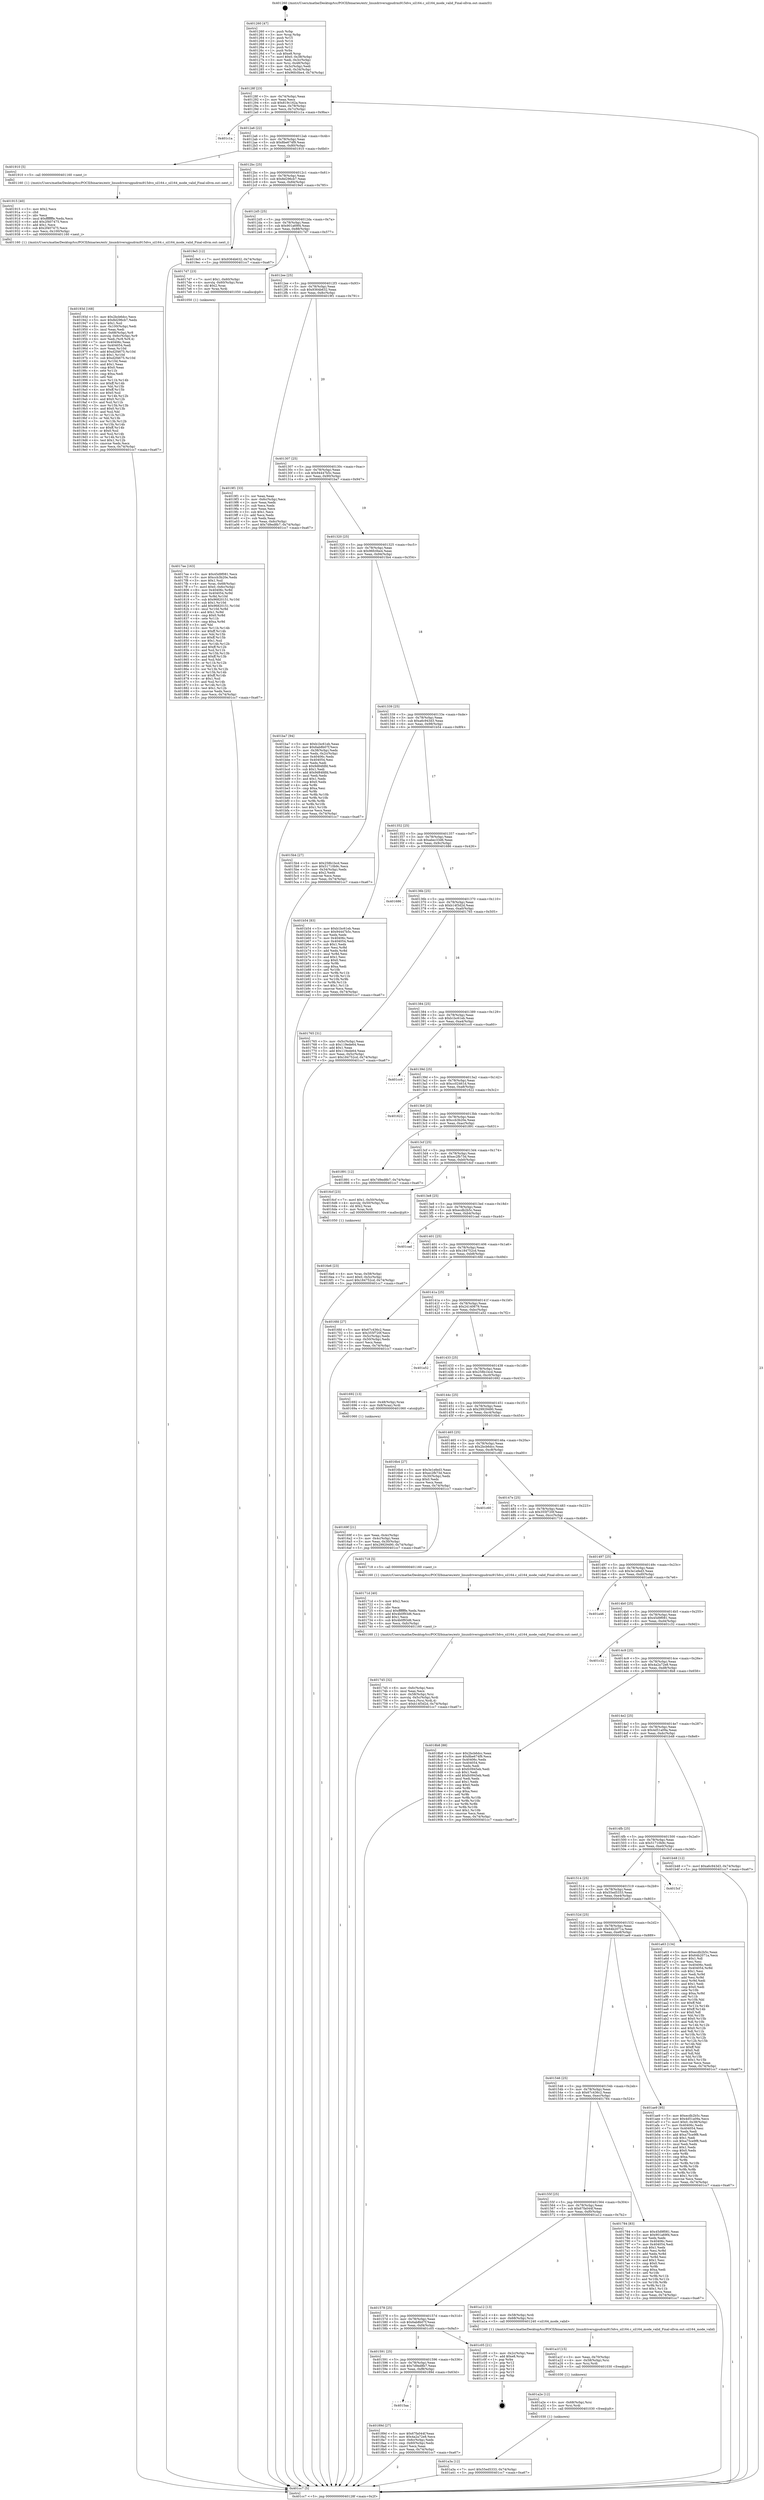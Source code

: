 digraph "0x401260" {
  label = "0x401260 (/mnt/c/Users/mathe/Desktop/tcc/POCII/binaries/extr_linuxdriversgpudrmi915dvo_sil164.c_sil164_mode_valid_Final-ollvm.out::main(0))"
  labelloc = "t"
  node[shape=record]

  Entry [label="",width=0.3,height=0.3,shape=circle,fillcolor=black,style=filled]
  "0x40128f" [label="{
     0x40128f [23]\l
     | [instrs]\l
     &nbsp;&nbsp;0x40128f \<+3\>: mov -0x74(%rbp),%eax\l
     &nbsp;&nbsp;0x401292 \<+2\>: mov %eax,%ecx\l
     &nbsp;&nbsp;0x401294 \<+6\>: sub $0x819c162a,%ecx\l
     &nbsp;&nbsp;0x40129a \<+3\>: mov %eax,-0x78(%rbp)\l
     &nbsp;&nbsp;0x40129d \<+3\>: mov %ecx,-0x7c(%rbp)\l
     &nbsp;&nbsp;0x4012a0 \<+6\>: je 0000000000401c1a \<main+0x9ba\>\l
  }"]
  "0x401c1a" [label="{
     0x401c1a\l
  }", style=dashed]
  "0x4012a6" [label="{
     0x4012a6 [22]\l
     | [instrs]\l
     &nbsp;&nbsp;0x4012a6 \<+5\>: jmp 00000000004012ab \<main+0x4b\>\l
     &nbsp;&nbsp;0x4012ab \<+3\>: mov -0x78(%rbp),%eax\l
     &nbsp;&nbsp;0x4012ae \<+5\>: sub $0x8be674f9,%eax\l
     &nbsp;&nbsp;0x4012b3 \<+3\>: mov %eax,-0x80(%rbp)\l
     &nbsp;&nbsp;0x4012b6 \<+6\>: je 0000000000401910 \<main+0x6b0\>\l
  }"]
  Exit [label="",width=0.3,height=0.3,shape=circle,fillcolor=black,style=filled,peripheries=2]
  "0x401910" [label="{
     0x401910 [5]\l
     | [instrs]\l
     &nbsp;&nbsp;0x401910 \<+5\>: call 0000000000401160 \<next_i\>\l
     | [calls]\l
     &nbsp;&nbsp;0x401160 \{1\} (/mnt/c/Users/mathe/Desktop/tcc/POCII/binaries/extr_linuxdriversgpudrmi915dvo_sil164.c_sil164_mode_valid_Final-ollvm.out::next_i)\l
  }"]
  "0x4012bc" [label="{
     0x4012bc [25]\l
     | [instrs]\l
     &nbsp;&nbsp;0x4012bc \<+5\>: jmp 00000000004012c1 \<main+0x61\>\l
     &nbsp;&nbsp;0x4012c1 \<+3\>: mov -0x78(%rbp),%eax\l
     &nbsp;&nbsp;0x4012c4 \<+5\>: sub $0x8d296cb7,%eax\l
     &nbsp;&nbsp;0x4012c9 \<+6\>: mov %eax,-0x84(%rbp)\l
     &nbsp;&nbsp;0x4012cf \<+6\>: je 00000000004019e5 \<main+0x785\>\l
  }"]
  "0x401a3a" [label="{
     0x401a3a [12]\l
     | [instrs]\l
     &nbsp;&nbsp;0x401a3a \<+7\>: movl $0x55ed5333,-0x74(%rbp)\l
     &nbsp;&nbsp;0x401a41 \<+5\>: jmp 0000000000401cc7 \<main+0xa67\>\l
  }"]
  "0x4019e5" [label="{
     0x4019e5 [12]\l
     | [instrs]\l
     &nbsp;&nbsp;0x4019e5 \<+7\>: movl $0x9364b632,-0x74(%rbp)\l
     &nbsp;&nbsp;0x4019ec \<+5\>: jmp 0000000000401cc7 \<main+0xa67\>\l
  }"]
  "0x4012d5" [label="{
     0x4012d5 [25]\l
     | [instrs]\l
     &nbsp;&nbsp;0x4012d5 \<+5\>: jmp 00000000004012da \<main+0x7a\>\l
     &nbsp;&nbsp;0x4012da \<+3\>: mov -0x78(%rbp),%eax\l
     &nbsp;&nbsp;0x4012dd \<+5\>: sub $0x901a69f4,%eax\l
     &nbsp;&nbsp;0x4012e2 \<+6\>: mov %eax,-0x88(%rbp)\l
     &nbsp;&nbsp;0x4012e8 \<+6\>: je 00000000004017d7 \<main+0x577\>\l
  }"]
  "0x401a2e" [label="{
     0x401a2e [12]\l
     | [instrs]\l
     &nbsp;&nbsp;0x401a2e \<+4\>: mov -0x68(%rbp),%rsi\l
     &nbsp;&nbsp;0x401a32 \<+3\>: mov %rsi,%rdi\l
     &nbsp;&nbsp;0x401a35 \<+5\>: call 0000000000401030 \<free@plt\>\l
     | [calls]\l
     &nbsp;&nbsp;0x401030 \{1\} (unknown)\l
  }"]
  "0x4017d7" [label="{
     0x4017d7 [23]\l
     | [instrs]\l
     &nbsp;&nbsp;0x4017d7 \<+7\>: movl $0x1,-0x60(%rbp)\l
     &nbsp;&nbsp;0x4017de \<+4\>: movslq -0x60(%rbp),%rax\l
     &nbsp;&nbsp;0x4017e2 \<+4\>: shl $0x2,%rax\l
     &nbsp;&nbsp;0x4017e6 \<+3\>: mov %rax,%rdi\l
     &nbsp;&nbsp;0x4017e9 \<+5\>: call 0000000000401050 \<malloc@plt\>\l
     | [calls]\l
     &nbsp;&nbsp;0x401050 \{1\} (unknown)\l
  }"]
  "0x4012ee" [label="{
     0x4012ee [25]\l
     | [instrs]\l
     &nbsp;&nbsp;0x4012ee \<+5\>: jmp 00000000004012f3 \<main+0x93\>\l
     &nbsp;&nbsp;0x4012f3 \<+3\>: mov -0x78(%rbp),%eax\l
     &nbsp;&nbsp;0x4012f6 \<+5\>: sub $0x9364b632,%eax\l
     &nbsp;&nbsp;0x4012fb \<+6\>: mov %eax,-0x8c(%rbp)\l
     &nbsp;&nbsp;0x401301 \<+6\>: je 00000000004019f1 \<main+0x791\>\l
  }"]
  "0x401a1f" [label="{
     0x401a1f [15]\l
     | [instrs]\l
     &nbsp;&nbsp;0x401a1f \<+3\>: mov %eax,-0x70(%rbp)\l
     &nbsp;&nbsp;0x401a22 \<+4\>: mov -0x58(%rbp),%rsi\l
     &nbsp;&nbsp;0x401a26 \<+3\>: mov %rsi,%rdi\l
     &nbsp;&nbsp;0x401a29 \<+5\>: call 0000000000401030 \<free@plt\>\l
     | [calls]\l
     &nbsp;&nbsp;0x401030 \{1\} (unknown)\l
  }"]
  "0x4019f1" [label="{
     0x4019f1 [33]\l
     | [instrs]\l
     &nbsp;&nbsp;0x4019f1 \<+2\>: xor %eax,%eax\l
     &nbsp;&nbsp;0x4019f3 \<+3\>: mov -0x6c(%rbp),%ecx\l
     &nbsp;&nbsp;0x4019f6 \<+2\>: mov %eax,%edx\l
     &nbsp;&nbsp;0x4019f8 \<+2\>: sub %ecx,%edx\l
     &nbsp;&nbsp;0x4019fa \<+2\>: mov %eax,%ecx\l
     &nbsp;&nbsp;0x4019fc \<+3\>: sub $0x1,%ecx\l
     &nbsp;&nbsp;0x4019ff \<+2\>: add %ecx,%edx\l
     &nbsp;&nbsp;0x401a01 \<+2\>: sub %edx,%eax\l
     &nbsp;&nbsp;0x401a03 \<+3\>: mov %eax,-0x6c(%rbp)\l
     &nbsp;&nbsp;0x401a06 \<+7\>: movl $0x7d9ed8b7,-0x74(%rbp)\l
     &nbsp;&nbsp;0x401a0d \<+5\>: jmp 0000000000401cc7 \<main+0xa67\>\l
  }"]
  "0x401307" [label="{
     0x401307 [25]\l
     | [instrs]\l
     &nbsp;&nbsp;0x401307 \<+5\>: jmp 000000000040130c \<main+0xac\>\l
     &nbsp;&nbsp;0x40130c \<+3\>: mov -0x78(%rbp),%eax\l
     &nbsp;&nbsp;0x40130f \<+5\>: sub $0x94447b5c,%eax\l
     &nbsp;&nbsp;0x401314 \<+6\>: mov %eax,-0x90(%rbp)\l
     &nbsp;&nbsp;0x40131a \<+6\>: je 0000000000401ba7 \<main+0x947\>\l
  }"]
  "0x40193d" [label="{
     0x40193d [168]\l
     | [instrs]\l
     &nbsp;&nbsp;0x40193d \<+5\>: mov $0x2bcb6dcc,%ecx\l
     &nbsp;&nbsp;0x401942 \<+5\>: mov $0x8d296cb7,%edx\l
     &nbsp;&nbsp;0x401947 \<+3\>: mov $0x1,%sil\l
     &nbsp;&nbsp;0x40194a \<+6\>: mov -0x100(%rbp),%edi\l
     &nbsp;&nbsp;0x401950 \<+3\>: imul %eax,%edi\l
     &nbsp;&nbsp;0x401953 \<+4\>: mov -0x68(%rbp),%r8\l
     &nbsp;&nbsp;0x401957 \<+4\>: movslq -0x6c(%rbp),%r9\l
     &nbsp;&nbsp;0x40195b \<+4\>: mov %edi,(%r8,%r9,4)\l
     &nbsp;&nbsp;0x40195f \<+7\>: mov 0x40406c,%eax\l
     &nbsp;&nbsp;0x401966 \<+7\>: mov 0x404054,%edi\l
     &nbsp;&nbsp;0x40196d \<+3\>: mov %eax,%r10d\l
     &nbsp;&nbsp;0x401970 \<+7\>: add $0xd2f4675,%r10d\l
     &nbsp;&nbsp;0x401977 \<+4\>: sub $0x1,%r10d\l
     &nbsp;&nbsp;0x40197b \<+7\>: sub $0xd2f4675,%r10d\l
     &nbsp;&nbsp;0x401982 \<+4\>: imul %r10d,%eax\l
     &nbsp;&nbsp;0x401986 \<+3\>: and $0x1,%eax\l
     &nbsp;&nbsp;0x401989 \<+3\>: cmp $0x0,%eax\l
     &nbsp;&nbsp;0x40198c \<+4\>: sete %r11b\l
     &nbsp;&nbsp;0x401990 \<+3\>: cmp $0xa,%edi\l
     &nbsp;&nbsp;0x401993 \<+3\>: setl %bl\l
     &nbsp;&nbsp;0x401996 \<+3\>: mov %r11b,%r14b\l
     &nbsp;&nbsp;0x401999 \<+4\>: xor $0xff,%r14b\l
     &nbsp;&nbsp;0x40199d \<+3\>: mov %bl,%r15b\l
     &nbsp;&nbsp;0x4019a0 \<+4\>: xor $0xff,%r15b\l
     &nbsp;&nbsp;0x4019a4 \<+4\>: xor $0x0,%sil\l
     &nbsp;&nbsp;0x4019a8 \<+3\>: mov %r14b,%r12b\l
     &nbsp;&nbsp;0x4019ab \<+4\>: and $0x0,%r12b\l
     &nbsp;&nbsp;0x4019af \<+3\>: and %sil,%r11b\l
     &nbsp;&nbsp;0x4019b2 \<+3\>: mov %r15b,%r13b\l
     &nbsp;&nbsp;0x4019b5 \<+4\>: and $0x0,%r13b\l
     &nbsp;&nbsp;0x4019b9 \<+3\>: and %sil,%bl\l
     &nbsp;&nbsp;0x4019bc \<+3\>: or %r11b,%r12b\l
     &nbsp;&nbsp;0x4019bf \<+3\>: or %bl,%r13b\l
     &nbsp;&nbsp;0x4019c2 \<+3\>: xor %r13b,%r12b\l
     &nbsp;&nbsp;0x4019c5 \<+3\>: or %r15b,%r14b\l
     &nbsp;&nbsp;0x4019c8 \<+4\>: xor $0xff,%r14b\l
     &nbsp;&nbsp;0x4019cc \<+4\>: or $0x0,%sil\l
     &nbsp;&nbsp;0x4019d0 \<+3\>: and %sil,%r14b\l
     &nbsp;&nbsp;0x4019d3 \<+3\>: or %r14b,%r12b\l
     &nbsp;&nbsp;0x4019d6 \<+4\>: test $0x1,%r12b\l
     &nbsp;&nbsp;0x4019da \<+3\>: cmovne %edx,%ecx\l
     &nbsp;&nbsp;0x4019dd \<+3\>: mov %ecx,-0x74(%rbp)\l
     &nbsp;&nbsp;0x4019e0 \<+5\>: jmp 0000000000401cc7 \<main+0xa67\>\l
  }"]
  "0x401ba7" [label="{
     0x401ba7 [94]\l
     | [instrs]\l
     &nbsp;&nbsp;0x401ba7 \<+5\>: mov $0xb1bc61eb,%eax\l
     &nbsp;&nbsp;0x401bac \<+5\>: mov $0x6ab8b07f,%ecx\l
     &nbsp;&nbsp;0x401bb1 \<+3\>: mov -0x38(%rbp),%edx\l
     &nbsp;&nbsp;0x401bb4 \<+3\>: mov %edx,-0x2c(%rbp)\l
     &nbsp;&nbsp;0x401bb7 \<+7\>: mov 0x40406c,%edx\l
     &nbsp;&nbsp;0x401bbe \<+7\>: mov 0x404054,%esi\l
     &nbsp;&nbsp;0x401bc5 \<+2\>: mov %edx,%edi\l
     &nbsp;&nbsp;0x401bc7 \<+6\>: sub $0x9d84fdfd,%edi\l
     &nbsp;&nbsp;0x401bcd \<+3\>: sub $0x1,%edi\l
     &nbsp;&nbsp;0x401bd0 \<+6\>: add $0x9d84fdfd,%edi\l
     &nbsp;&nbsp;0x401bd6 \<+3\>: imul %edi,%edx\l
     &nbsp;&nbsp;0x401bd9 \<+3\>: and $0x1,%edx\l
     &nbsp;&nbsp;0x401bdc \<+3\>: cmp $0x0,%edx\l
     &nbsp;&nbsp;0x401bdf \<+4\>: sete %r8b\l
     &nbsp;&nbsp;0x401be3 \<+3\>: cmp $0xa,%esi\l
     &nbsp;&nbsp;0x401be6 \<+4\>: setl %r9b\l
     &nbsp;&nbsp;0x401bea \<+3\>: mov %r8b,%r10b\l
     &nbsp;&nbsp;0x401bed \<+3\>: and %r9b,%r10b\l
     &nbsp;&nbsp;0x401bf0 \<+3\>: xor %r9b,%r8b\l
     &nbsp;&nbsp;0x401bf3 \<+3\>: or %r8b,%r10b\l
     &nbsp;&nbsp;0x401bf6 \<+4\>: test $0x1,%r10b\l
     &nbsp;&nbsp;0x401bfa \<+3\>: cmovne %ecx,%eax\l
     &nbsp;&nbsp;0x401bfd \<+3\>: mov %eax,-0x74(%rbp)\l
     &nbsp;&nbsp;0x401c00 \<+5\>: jmp 0000000000401cc7 \<main+0xa67\>\l
  }"]
  "0x401320" [label="{
     0x401320 [25]\l
     | [instrs]\l
     &nbsp;&nbsp;0x401320 \<+5\>: jmp 0000000000401325 \<main+0xc5\>\l
     &nbsp;&nbsp;0x401325 \<+3\>: mov -0x78(%rbp),%eax\l
     &nbsp;&nbsp;0x401328 \<+5\>: sub $0x96fc0be4,%eax\l
     &nbsp;&nbsp;0x40132d \<+6\>: mov %eax,-0x94(%rbp)\l
     &nbsp;&nbsp;0x401333 \<+6\>: je 00000000004015b4 \<main+0x354\>\l
  }"]
  "0x401915" [label="{
     0x401915 [40]\l
     | [instrs]\l
     &nbsp;&nbsp;0x401915 \<+5\>: mov $0x2,%ecx\l
     &nbsp;&nbsp;0x40191a \<+1\>: cltd\l
     &nbsp;&nbsp;0x40191b \<+2\>: idiv %ecx\l
     &nbsp;&nbsp;0x40191d \<+6\>: imul $0xfffffffe,%edx,%ecx\l
     &nbsp;&nbsp;0x401923 \<+6\>: add $0x2f407475,%ecx\l
     &nbsp;&nbsp;0x401929 \<+3\>: add $0x1,%ecx\l
     &nbsp;&nbsp;0x40192c \<+6\>: sub $0x2f407475,%ecx\l
     &nbsp;&nbsp;0x401932 \<+6\>: mov %ecx,-0x100(%rbp)\l
     &nbsp;&nbsp;0x401938 \<+5\>: call 0000000000401160 \<next_i\>\l
     | [calls]\l
     &nbsp;&nbsp;0x401160 \{1\} (/mnt/c/Users/mathe/Desktop/tcc/POCII/binaries/extr_linuxdriversgpudrmi915dvo_sil164.c_sil164_mode_valid_Final-ollvm.out::next_i)\l
  }"]
  "0x4015b4" [label="{
     0x4015b4 [27]\l
     | [instrs]\l
     &nbsp;&nbsp;0x4015b4 \<+5\>: mov $0x258b1bcd,%eax\l
     &nbsp;&nbsp;0x4015b9 \<+5\>: mov $0x51710b9c,%ecx\l
     &nbsp;&nbsp;0x4015be \<+3\>: mov -0x34(%rbp),%edx\l
     &nbsp;&nbsp;0x4015c1 \<+3\>: cmp $0x2,%edx\l
     &nbsp;&nbsp;0x4015c4 \<+3\>: cmovne %ecx,%eax\l
     &nbsp;&nbsp;0x4015c7 \<+3\>: mov %eax,-0x74(%rbp)\l
     &nbsp;&nbsp;0x4015ca \<+5\>: jmp 0000000000401cc7 \<main+0xa67\>\l
  }"]
  "0x401339" [label="{
     0x401339 [25]\l
     | [instrs]\l
     &nbsp;&nbsp;0x401339 \<+5\>: jmp 000000000040133e \<main+0xde\>\l
     &nbsp;&nbsp;0x40133e \<+3\>: mov -0x78(%rbp),%eax\l
     &nbsp;&nbsp;0x401341 \<+5\>: sub $0xa6c943d3,%eax\l
     &nbsp;&nbsp;0x401346 \<+6\>: mov %eax,-0x98(%rbp)\l
     &nbsp;&nbsp;0x40134c \<+6\>: je 0000000000401b54 \<main+0x8f4\>\l
  }"]
  "0x401cc7" [label="{
     0x401cc7 [5]\l
     | [instrs]\l
     &nbsp;&nbsp;0x401cc7 \<+5\>: jmp 000000000040128f \<main+0x2f\>\l
  }"]
  "0x401260" [label="{
     0x401260 [47]\l
     | [instrs]\l
     &nbsp;&nbsp;0x401260 \<+1\>: push %rbp\l
     &nbsp;&nbsp;0x401261 \<+3\>: mov %rsp,%rbp\l
     &nbsp;&nbsp;0x401264 \<+2\>: push %r15\l
     &nbsp;&nbsp;0x401266 \<+2\>: push %r14\l
     &nbsp;&nbsp;0x401268 \<+2\>: push %r13\l
     &nbsp;&nbsp;0x40126a \<+2\>: push %r12\l
     &nbsp;&nbsp;0x40126c \<+1\>: push %rbx\l
     &nbsp;&nbsp;0x40126d \<+7\>: sub $0xe8,%rsp\l
     &nbsp;&nbsp;0x401274 \<+7\>: movl $0x0,-0x38(%rbp)\l
     &nbsp;&nbsp;0x40127b \<+3\>: mov %edi,-0x3c(%rbp)\l
     &nbsp;&nbsp;0x40127e \<+4\>: mov %rsi,-0x48(%rbp)\l
     &nbsp;&nbsp;0x401282 \<+3\>: mov -0x3c(%rbp),%edi\l
     &nbsp;&nbsp;0x401285 \<+3\>: mov %edi,-0x34(%rbp)\l
     &nbsp;&nbsp;0x401288 \<+7\>: movl $0x96fc0be4,-0x74(%rbp)\l
  }"]
  "0x4015aa" [label="{
     0x4015aa\l
  }", style=dashed]
  "0x401b54" [label="{
     0x401b54 [83]\l
     | [instrs]\l
     &nbsp;&nbsp;0x401b54 \<+5\>: mov $0xb1bc61eb,%eax\l
     &nbsp;&nbsp;0x401b59 \<+5\>: mov $0x94447b5c,%ecx\l
     &nbsp;&nbsp;0x401b5e \<+2\>: xor %edx,%edx\l
     &nbsp;&nbsp;0x401b60 \<+7\>: mov 0x40406c,%esi\l
     &nbsp;&nbsp;0x401b67 \<+7\>: mov 0x404054,%edi\l
     &nbsp;&nbsp;0x401b6e \<+3\>: sub $0x1,%edx\l
     &nbsp;&nbsp;0x401b71 \<+3\>: mov %esi,%r8d\l
     &nbsp;&nbsp;0x401b74 \<+3\>: add %edx,%r8d\l
     &nbsp;&nbsp;0x401b77 \<+4\>: imul %r8d,%esi\l
     &nbsp;&nbsp;0x401b7b \<+3\>: and $0x1,%esi\l
     &nbsp;&nbsp;0x401b7e \<+3\>: cmp $0x0,%esi\l
     &nbsp;&nbsp;0x401b81 \<+4\>: sete %r9b\l
     &nbsp;&nbsp;0x401b85 \<+3\>: cmp $0xa,%edi\l
     &nbsp;&nbsp;0x401b88 \<+4\>: setl %r10b\l
     &nbsp;&nbsp;0x401b8c \<+3\>: mov %r9b,%r11b\l
     &nbsp;&nbsp;0x401b8f \<+3\>: and %r10b,%r11b\l
     &nbsp;&nbsp;0x401b92 \<+3\>: xor %r10b,%r9b\l
     &nbsp;&nbsp;0x401b95 \<+3\>: or %r9b,%r11b\l
     &nbsp;&nbsp;0x401b98 \<+4\>: test $0x1,%r11b\l
     &nbsp;&nbsp;0x401b9c \<+3\>: cmovne %ecx,%eax\l
     &nbsp;&nbsp;0x401b9f \<+3\>: mov %eax,-0x74(%rbp)\l
     &nbsp;&nbsp;0x401ba2 \<+5\>: jmp 0000000000401cc7 \<main+0xa67\>\l
  }"]
  "0x401352" [label="{
     0x401352 [25]\l
     | [instrs]\l
     &nbsp;&nbsp;0x401352 \<+5\>: jmp 0000000000401357 \<main+0xf7\>\l
     &nbsp;&nbsp;0x401357 \<+3\>: mov -0x78(%rbp),%eax\l
     &nbsp;&nbsp;0x40135a \<+5\>: sub $0xabec33d6,%eax\l
     &nbsp;&nbsp;0x40135f \<+6\>: mov %eax,-0x9c(%rbp)\l
     &nbsp;&nbsp;0x401365 \<+6\>: je 0000000000401686 \<main+0x426\>\l
  }"]
  "0x40189d" [label="{
     0x40189d [27]\l
     | [instrs]\l
     &nbsp;&nbsp;0x40189d \<+5\>: mov $0x67fa044f,%eax\l
     &nbsp;&nbsp;0x4018a2 \<+5\>: mov $0x4a2a72e8,%ecx\l
     &nbsp;&nbsp;0x4018a7 \<+3\>: mov -0x6c(%rbp),%edx\l
     &nbsp;&nbsp;0x4018aa \<+3\>: cmp -0x60(%rbp),%edx\l
     &nbsp;&nbsp;0x4018ad \<+3\>: cmovl %ecx,%eax\l
     &nbsp;&nbsp;0x4018b0 \<+3\>: mov %eax,-0x74(%rbp)\l
     &nbsp;&nbsp;0x4018b3 \<+5\>: jmp 0000000000401cc7 \<main+0xa67\>\l
  }"]
  "0x401686" [label="{
     0x401686\l
  }", style=dashed]
  "0x40136b" [label="{
     0x40136b [25]\l
     | [instrs]\l
     &nbsp;&nbsp;0x40136b \<+5\>: jmp 0000000000401370 \<main+0x110\>\l
     &nbsp;&nbsp;0x401370 \<+3\>: mov -0x78(%rbp),%eax\l
     &nbsp;&nbsp;0x401373 \<+5\>: sub $0xb14f3d2d,%eax\l
     &nbsp;&nbsp;0x401378 \<+6\>: mov %eax,-0xa0(%rbp)\l
     &nbsp;&nbsp;0x40137e \<+6\>: je 0000000000401765 \<main+0x505\>\l
  }"]
  "0x401591" [label="{
     0x401591 [25]\l
     | [instrs]\l
     &nbsp;&nbsp;0x401591 \<+5\>: jmp 0000000000401596 \<main+0x336\>\l
     &nbsp;&nbsp;0x401596 \<+3\>: mov -0x78(%rbp),%eax\l
     &nbsp;&nbsp;0x401599 \<+5\>: sub $0x7d9ed8b7,%eax\l
     &nbsp;&nbsp;0x40159e \<+6\>: mov %eax,-0xf8(%rbp)\l
     &nbsp;&nbsp;0x4015a4 \<+6\>: je 000000000040189d \<main+0x63d\>\l
  }"]
  "0x401765" [label="{
     0x401765 [31]\l
     | [instrs]\l
     &nbsp;&nbsp;0x401765 \<+3\>: mov -0x5c(%rbp),%eax\l
     &nbsp;&nbsp;0x401768 \<+5\>: sub $0x119ede64,%eax\l
     &nbsp;&nbsp;0x40176d \<+3\>: add $0x1,%eax\l
     &nbsp;&nbsp;0x401770 \<+5\>: add $0x119ede64,%eax\l
     &nbsp;&nbsp;0x401775 \<+3\>: mov %eax,-0x5c(%rbp)\l
     &nbsp;&nbsp;0x401778 \<+7\>: movl $0x184752cd,-0x74(%rbp)\l
     &nbsp;&nbsp;0x40177f \<+5\>: jmp 0000000000401cc7 \<main+0xa67\>\l
  }"]
  "0x401384" [label="{
     0x401384 [25]\l
     | [instrs]\l
     &nbsp;&nbsp;0x401384 \<+5\>: jmp 0000000000401389 \<main+0x129\>\l
     &nbsp;&nbsp;0x401389 \<+3\>: mov -0x78(%rbp),%eax\l
     &nbsp;&nbsp;0x40138c \<+5\>: sub $0xb1bc61eb,%eax\l
     &nbsp;&nbsp;0x401391 \<+6\>: mov %eax,-0xa4(%rbp)\l
     &nbsp;&nbsp;0x401397 \<+6\>: je 0000000000401cc0 \<main+0xa60\>\l
  }"]
  "0x401c05" [label="{
     0x401c05 [21]\l
     | [instrs]\l
     &nbsp;&nbsp;0x401c05 \<+3\>: mov -0x2c(%rbp),%eax\l
     &nbsp;&nbsp;0x401c08 \<+7\>: add $0xe8,%rsp\l
     &nbsp;&nbsp;0x401c0f \<+1\>: pop %rbx\l
     &nbsp;&nbsp;0x401c10 \<+2\>: pop %r12\l
     &nbsp;&nbsp;0x401c12 \<+2\>: pop %r13\l
     &nbsp;&nbsp;0x401c14 \<+2\>: pop %r14\l
     &nbsp;&nbsp;0x401c16 \<+2\>: pop %r15\l
     &nbsp;&nbsp;0x401c18 \<+1\>: pop %rbp\l
     &nbsp;&nbsp;0x401c19 \<+1\>: ret\l
  }"]
  "0x401cc0" [label="{
     0x401cc0\l
  }", style=dashed]
  "0x40139d" [label="{
     0x40139d [25]\l
     | [instrs]\l
     &nbsp;&nbsp;0x40139d \<+5\>: jmp 00000000004013a2 \<main+0x142\>\l
     &nbsp;&nbsp;0x4013a2 \<+3\>: mov -0x78(%rbp),%eax\l
     &nbsp;&nbsp;0x4013a5 \<+5\>: sub $0xcc02461d,%eax\l
     &nbsp;&nbsp;0x4013aa \<+6\>: mov %eax,-0xa8(%rbp)\l
     &nbsp;&nbsp;0x4013b0 \<+6\>: je 0000000000401622 \<main+0x3c2\>\l
  }"]
  "0x401578" [label="{
     0x401578 [25]\l
     | [instrs]\l
     &nbsp;&nbsp;0x401578 \<+5\>: jmp 000000000040157d \<main+0x31d\>\l
     &nbsp;&nbsp;0x40157d \<+3\>: mov -0x78(%rbp),%eax\l
     &nbsp;&nbsp;0x401580 \<+5\>: sub $0x6ab8b07f,%eax\l
     &nbsp;&nbsp;0x401585 \<+6\>: mov %eax,-0xf4(%rbp)\l
     &nbsp;&nbsp;0x40158b \<+6\>: je 0000000000401c05 \<main+0x9a5\>\l
  }"]
  "0x401622" [label="{
     0x401622\l
  }", style=dashed]
  "0x4013b6" [label="{
     0x4013b6 [25]\l
     | [instrs]\l
     &nbsp;&nbsp;0x4013b6 \<+5\>: jmp 00000000004013bb \<main+0x15b\>\l
     &nbsp;&nbsp;0x4013bb \<+3\>: mov -0x78(%rbp),%eax\l
     &nbsp;&nbsp;0x4013be \<+5\>: sub $0xccb3b20e,%eax\l
     &nbsp;&nbsp;0x4013c3 \<+6\>: mov %eax,-0xac(%rbp)\l
     &nbsp;&nbsp;0x4013c9 \<+6\>: je 0000000000401891 \<main+0x631\>\l
  }"]
  "0x401a12" [label="{
     0x401a12 [13]\l
     | [instrs]\l
     &nbsp;&nbsp;0x401a12 \<+4\>: mov -0x58(%rbp),%rdi\l
     &nbsp;&nbsp;0x401a16 \<+4\>: mov -0x68(%rbp),%rsi\l
     &nbsp;&nbsp;0x401a1a \<+5\>: call 0000000000401240 \<sil164_mode_valid\>\l
     | [calls]\l
     &nbsp;&nbsp;0x401240 \{1\} (/mnt/c/Users/mathe/Desktop/tcc/POCII/binaries/extr_linuxdriversgpudrmi915dvo_sil164.c_sil164_mode_valid_Final-ollvm.out::sil164_mode_valid)\l
  }"]
  "0x401891" [label="{
     0x401891 [12]\l
     | [instrs]\l
     &nbsp;&nbsp;0x401891 \<+7\>: movl $0x7d9ed8b7,-0x74(%rbp)\l
     &nbsp;&nbsp;0x401898 \<+5\>: jmp 0000000000401cc7 \<main+0xa67\>\l
  }"]
  "0x4013cf" [label="{
     0x4013cf [25]\l
     | [instrs]\l
     &nbsp;&nbsp;0x4013cf \<+5\>: jmp 00000000004013d4 \<main+0x174\>\l
     &nbsp;&nbsp;0x4013d4 \<+3\>: mov -0x78(%rbp),%eax\l
     &nbsp;&nbsp;0x4013d7 \<+5\>: sub $0xec2fb73d,%eax\l
     &nbsp;&nbsp;0x4013dc \<+6\>: mov %eax,-0xb0(%rbp)\l
     &nbsp;&nbsp;0x4013e2 \<+6\>: je 00000000004016cf \<main+0x46f\>\l
  }"]
  "0x4017ee" [label="{
     0x4017ee [163]\l
     | [instrs]\l
     &nbsp;&nbsp;0x4017ee \<+5\>: mov $0x45d9f081,%ecx\l
     &nbsp;&nbsp;0x4017f3 \<+5\>: mov $0xccb3b20e,%edx\l
     &nbsp;&nbsp;0x4017f8 \<+3\>: mov $0x1,%sil\l
     &nbsp;&nbsp;0x4017fb \<+4\>: mov %rax,-0x68(%rbp)\l
     &nbsp;&nbsp;0x4017ff \<+7\>: movl $0x0,-0x6c(%rbp)\l
     &nbsp;&nbsp;0x401806 \<+8\>: mov 0x40406c,%r8d\l
     &nbsp;&nbsp;0x40180e \<+8\>: mov 0x404054,%r9d\l
     &nbsp;&nbsp;0x401816 \<+3\>: mov %r8d,%r10d\l
     &nbsp;&nbsp;0x401819 \<+7\>: sub $0x96820151,%r10d\l
     &nbsp;&nbsp;0x401820 \<+4\>: sub $0x1,%r10d\l
     &nbsp;&nbsp;0x401824 \<+7\>: add $0x96820151,%r10d\l
     &nbsp;&nbsp;0x40182b \<+4\>: imul %r10d,%r8d\l
     &nbsp;&nbsp;0x40182f \<+4\>: and $0x1,%r8d\l
     &nbsp;&nbsp;0x401833 \<+4\>: cmp $0x0,%r8d\l
     &nbsp;&nbsp;0x401837 \<+4\>: sete %r11b\l
     &nbsp;&nbsp;0x40183b \<+4\>: cmp $0xa,%r9d\l
     &nbsp;&nbsp;0x40183f \<+3\>: setl %bl\l
     &nbsp;&nbsp;0x401842 \<+3\>: mov %r11b,%r14b\l
     &nbsp;&nbsp;0x401845 \<+4\>: xor $0xff,%r14b\l
     &nbsp;&nbsp;0x401849 \<+3\>: mov %bl,%r15b\l
     &nbsp;&nbsp;0x40184c \<+4\>: xor $0xff,%r15b\l
     &nbsp;&nbsp;0x401850 \<+4\>: xor $0x1,%sil\l
     &nbsp;&nbsp;0x401854 \<+3\>: mov %r14b,%r12b\l
     &nbsp;&nbsp;0x401857 \<+4\>: and $0xff,%r12b\l
     &nbsp;&nbsp;0x40185b \<+3\>: and %sil,%r11b\l
     &nbsp;&nbsp;0x40185e \<+3\>: mov %r15b,%r13b\l
     &nbsp;&nbsp;0x401861 \<+4\>: and $0xff,%r13b\l
     &nbsp;&nbsp;0x401865 \<+3\>: and %sil,%bl\l
     &nbsp;&nbsp;0x401868 \<+3\>: or %r11b,%r12b\l
     &nbsp;&nbsp;0x40186b \<+3\>: or %bl,%r13b\l
     &nbsp;&nbsp;0x40186e \<+3\>: xor %r13b,%r12b\l
     &nbsp;&nbsp;0x401871 \<+3\>: or %r15b,%r14b\l
     &nbsp;&nbsp;0x401874 \<+4\>: xor $0xff,%r14b\l
     &nbsp;&nbsp;0x401878 \<+4\>: or $0x1,%sil\l
     &nbsp;&nbsp;0x40187c \<+3\>: and %sil,%r14b\l
     &nbsp;&nbsp;0x40187f \<+3\>: or %r14b,%r12b\l
     &nbsp;&nbsp;0x401882 \<+4\>: test $0x1,%r12b\l
     &nbsp;&nbsp;0x401886 \<+3\>: cmovne %edx,%ecx\l
     &nbsp;&nbsp;0x401889 \<+3\>: mov %ecx,-0x74(%rbp)\l
     &nbsp;&nbsp;0x40188c \<+5\>: jmp 0000000000401cc7 \<main+0xa67\>\l
  }"]
  "0x4016cf" [label="{
     0x4016cf [23]\l
     | [instrs]\l
     &nbsp;&nbsp;0x4016cf \<+7\>: movl $0x1,-0x50(%rbp)\l
     &nbsp;&nbsp;0x4016d6 \<+4\>: movslq -0x50(%rbp),%rax\l
     &nbsp;&nbsp;0x4016da \<+4\>: shl $0x2,%rax\l
     &nbsp;&nbsp;0x4016de \<+3\>: mov %rax,%rdi\l
     &nbsp;&nbsp;0x4016e1 \<+5\>: call 0000000000401050 \<malloc@plt\>\l
     | [calls]\l
     &nbsp;&nbsp;0x401050 \{1\} (unknown)\l
  }"]
  "0x4013e8" [label="{
     0x4013e8 [25]\l
     | [instrs]\l
     &nbsp;&nbsp;0x4013e8 \<+5\>: jmp 00000000004013ed \<main+0x18d\>\l
     &nbsp;&nbsp;0x4013ed \<+3\>: mov -0x78(%rbp),%eax\l
     &nbsp;&nbsp;0x4013f0 \<+5\>: sub $0xecdb2b5c,%eax\l
     &nbsp;&nbsp;0x4013f5 \<+6\>: mov %eax,-0xb4(%rbp)\l
     &nbsp;&nbsp;0x4013fb \<+6\>: je 0000000000401cad \<main+0xa4d\>\l
  }"]
  "0x40155f" [label="{
     0x40155f [25]\l
     | [instrs]\l
     &nbsp;&nbsp;0x40155f \<+5\>: jmp 0000000000401564 \<main+0x304\>\l
     &nbsp;&nbsp;0x401564 \<+3\>: mov -0x78(%rbp),%eax\l
     &nbsp;&nbsp;0x401567 \<+5\>: sub $0x67fa044f,%eax\l
     &nbsp;&nbsp;0x40156c \<+6\>: mov %eax,-0xf0(%rbp)\l
     &nbsp;&nbsp;0x401572 \<+6\>: je 0000000000401a12 \<main+0x7b2\>\l
  }"]
  "0x401cad" [label="{
     0x401cad\l
  }", style=dashed]
  "0x401401" [label="{
     0x401401 [25]\l
     | [instrs]\l
     &nbsp;&nbsp;0x401401 \<+5\>: jmp 0000000000401406 \<main+0x1a6\>\l
     &nbsp;&nbsp;0x401406 \<+3\>: mov -0x78(%rbp),%eax\l
     &nbsp;&nbsp;0x401409 \<+5\>: sub $0x184752cd,%eax\l
     &nbsp;&nbsp;0x40140e \<+6\>: mov %eax,-0xb8(%rbp)\l
     &nbsp;&nbsp;0x401414 \<+6\>: je 00000000004016fd \<main+0x49d\>\l
  }"]
  "0x401784" [label="{
     0x401784 [83]\l
     | [instrs]\l
     &nbsp;&nbsp;0x401784 \<+5\>: mov $0x45d9f081,%eax\l
     &nbsp;&nbsp;0x401789 \<+5\>: mov $0x901a69f4,%ecx\l
     &nbsp;&nbsp;0x40178e \<+2\>: xor %edx,%edx\l
     &nbsp;&nbsp;0x401790 \<+7\>: mov 0x40406c,%esi\l
     &nbsp;&nbsp;0x401797 \<+7\>: mov 0x404054,%edi\l
     &nbsp;&nbsp;0x40179e \<+3\>: sub $0x1,%edx\l
     &nbsp;&nbsp;0x4017a1 \<+3\>: mov %esi,%r8d\l
     &nbsp;&nbsp;0x4017a4 \<+3\>: add %edx,%r8d\l
     &nbsp;&nbsp;0x4017a7 \<+4\>: imul %r8d,%esi\l
     &nbsp;&nbsp;0x4017ab \<+3\>: and $0x1,%esi\l
     &nbsp;&nbsp;0x4017ae \<+3\>: cmp $0x0,%esi\l
     &nbsp;&nbsp;0x4017b1 \<+4\>: sete %r9b\l
     &nbsp;&nbsp;0x4017b5 \<+3\>: cmp $0xa,%edi\l
     &nbsp;&nbsp;0x4017b8 \<+4\>: setl %r10b\l
     &nbsp;&nbsp;0x4017bc \<+3\>: mov %r9b,%r11b\l
     &nbsp;&nbsp;0x4017bf \<+3\>: and %r10b,%r11b\l
     &nbsp;&nbsp;0x4017c2 \<+3\>: xor %r10b,%r9b\l
     &nbsp;&nbsp;0x4017c5 \<+3\>: or %r9b,%r11b\l
     &nbsp;&nbsp;0x4017c8 \<+4\>: test $0x1,%r11b\l
     &nbsp;&nbsp;0x4017cc \<+3\>: cmovne %ecx,%eax\l
     &nbsp;&nbsp;0x4017cf \<+3\>: mov %eax,-0x74(%rbp)\l
     &nbsp;&nbsp;0x4017d2 \<+5\>: jmp 0000000000401cc7 \<main+0xa67\>\l
  }"]
  "0x4016fd" [label="{
     0x4016fd [27]\l
     | [instrs]\l
     &nbsp;&nbsp;0x4016fd \<+5\>: mov $0x67c436c2,%eax\l
     &nbsp;&nbsp;0x401702 \<+5\>: mov $0x355f720f,%ecx\l
     &nbsp;&nbsp;0x401707 \<+3\>: mov -0x5c(%rbp),%edx\l
     &nbsp;&nbsp;0x40170a \<+3\>: cmp -0x50(%rbp),%edx\l
     &nbsp;&nbsp;0x40170d \<+3\>: cmovl %ecx,%eax\l
     &nbsp;&nbsp;0x401710 \<+3\>: mov %eax,-0x74(%rbp)\l
     &nbsp;&nbsp;0x401713 \<+5\>: jmp 0000000000401cc7 \<main+0xa67\>\l
  }"]
  "0x40141a" [label="{
     0x40141a [25]\l
     | [instrs]\l
     &nbsp;&nbsp;0x40141a \<+5\>: jmp 000000000040141f \<main+0x1bf\>\l
     &nbsp;&nbsp;0x40141f \<+3\>: mov -0x78(%rbp),%eax\l
     &nbsp;&nbsp;0x401422 \<+5\>: sub $0x24140679,%eax\l
     &nbsp;&nbsp;0x401427 \<+6\>: mov %eax,-0xbc(%rbp)\l
     &nbsp;&nbsp;0x40142d \<+6\>: je 0000000000401a52 \<main+0x7f2\>\l
  }"]
  "0x401546" [label="{
     0x401546 [25]\l
     | [instrs]\l
     &nbsp;&nbsp;0x401546 \<+5\>: jmp 000000000040154b \<main+0x2eb\>\l
     &nbsp;&nbsp;0x40154b \<+3\>: mov -0x78(%rbp),%eax\l
     &nbsp;&nbsp;0x40154e \<+5\>: sub $0x67c436c2,%eax\l
     &nbsp;&nbsp;0x401553 \<+6\>: mov %eax,-0xec(%rbp)\l
     &nbsp;&nbsp;0x401559 \<+6\>: je 0000000000401784 \<main+0x524\>\l
  }"]
  "0x401a52" [label="{
     0x401a52\l
  }", style=dashed]
  "0x401433" [label="{
     0x401433 [25]\l
     | [instrs]\l
     &nbsp;&nbsp;0x401433 \<+5\>: jmp 0000000000401438 \<main+0x1d8\>\l
     &nbsp;&nbsp;0x401438 \<+3\>: mov -0x78(%rbp),%eax\l
     &nbsp;&nbsp;0x40143b \<+5\>: sub $0x258b1bcd,%eax\l
     &nbsp;&nbsp;0x401440 \<+6\>: mov %eax,-0xc0(%rbp)\l
     &nbsp;&nbsp;0x401446 \<+6\>: je 0000000000401692 \<main+0x432\>\l
  }"]
  "0x401ae9" [label="{
     0x401ae9 [95]\l
     | [instrs]\l
     &nbsp;&nbsp;0x401ae9 \<+5\>: mov $0xecdb2b5c,%eax\l
     &nbsp;&nbsp;0x401aee \<+5\>: mov $0x4d51a09a,%ecx\l
     &nbsp;&nbsp;0x401af3 \<+7\>: movl $0x0,-0x38(%rbp)\l
     &nbsp;&nbsp;0x401afa \<+7\>: mov 0x40406c,%edx\l
     &nbsp;&nbsp;0x401b01 \<+7\>: mov 0x404054,%esi\l
     &nbsp;&nbsp;0x401b08 \<+2\>: mov %edx,%edi\l
     &nbsp;&nbsp;0x401b0a \<+6\>: add $0xa75ce9f8,%edi\l
     &nbsp;&nbsp;0x401b10 \<+3\>: sub $0x1,%edi\l
     &nbsp;&nbsp;0x401b13 \<+6\>: sub $0xa75ce9f8,%edi\l
     &nbsp;&nbsp;0x401b19 \<+3\>: imul %edi,%edx\l
     &nbsp;&nbsp;0x401b1c \<+3\>: and $0x1,%edx\l
     &nbsp;&nbsp;0x401b1f \<+3\>: cmp $0x0,%edx\l
     &nbsp;&nbsp;0x401b22 \<+4\>: sete %r8b\l
     &nbsp;&nbsp;0x401b26 \<+3\>: cmp $0xa,%esi\l
     &nbsp;&nbsp;0x401b29 \<+4\>: setl %r9b\l
     &nbsp;&nbsp;0x401b2d \<+3\>: mov %r8b,%r10b\l
     &nbsp;&nbsp;0x401b30 \<+3\>: and %r9b,%r10b\l
     &nbsp;&nbsp;0x401b33 \<+3\>: xor %r9b,%r8b\l
     &nbsp;&nbsp;0x401b36 \<+3\>: or %r8b,%r10b\l
     &nbsp;&nbsp;0x401b39 \<+4\>: test $0x1,%r10b\l
     &nbsp;&nbsp;0x401b3d \<+3\>: cmovne %ecx,%eax\l
     &nbsp;&nbsp;0x401b40 \<+3\>: mov %eax,-0x74(%rbp)\l
     &nbsp;&nbsp;0x401b43 \<+5\>: jmp 0000000000401cc7 \<main+0xa67\>\l
  }"]
  "0x401692" [label="{
     0x401692 [13]\l
     | [instrs]\l
     &nbsp;&nbsp;0x401692 \<+4\>: mov -0x48(%rbp),%rax\l
     &nbsp;&nbsp;0x401696 \<+4\>: mov 0x8(%rax),%rdi\l
     &nbsp;&nbsp;0x40169a \<+5\>: call 0000000000401060 \<atoi@plt\>\l
     | [calls]\l
     &nbsp;&nbsp;0x401060 \{1\} (unknown)\l
  }"]
  "0x40144c" [label="{
     0x40144c [25]\l
     | [instrs]\l
     &nbsp;&nbsp;0x40144c \<+5\>: jmp 0000000000401451 \<main+0x1f1\>\l
     &nbsp;&nbsp;0x401451 \<+3\>: mov -0x78(%rbp),%eax\l
     &nbsp;&nbsp;0x401454 \<+5\>: sub $0x29929490,%eax\l
     &nbsp;&nbsp;0x401459 \<+6\>: mov %eax,-0xc4(%rbp)\l
     &nbsp;&nbsp;0x40145f \<+6\>: je 00000000004016b4 \<main+0x454\>\l
  }"]
  "0x40169f" [label="{
     0x40169f [21]\l
     | [instrs]\l
     &nbsp;&nbsp;0x40169f \<+3\>: mov %eax,-0x4c(%rbp)\l
     &nbsp;&nbsp;0x4016a2 \<+3\>: mov -0x4c(%rbp),%eax\l
     &nbsp;&nbsp;0x4016a5 \<+3\>: mov %eax,-0x30(%rbp)\l
     &nbsp;&nbsp;0x4016a8 \<+7\>: movl $0x29929490,-0x74(%rbp)\l
     &nbsp;&nbsp;0x4016af \<+5\>: jmp 0000000000401cc7 \<main+0xa67\>\l
  }"]
  "0x40152d" [label="{
     0x40152d [25]\l
     | [instrs]\l
     &nbsp;&nbsp;0x40152d \<+5\>: jmp 0000000000401532 \<main+0x2d2\>\l
     &nbsp;&nbsp;0x401532 \<+3\>: mov -0x78(%rbp),%eax\l
     &nbsp;&nbsp;0x401535 \<+5\>: sub $0x64b2071a,%eax\l
     &nbsp;&nbsp;0x40153a \<+6\>: mov %eax,-0xe8(%rbp)\l
     &nbsp;&nbsp;0x401540 \<+6\>: je 0000000000401ae9 \<main+0x889\>\l
  }"]
  "0x4016b4" [label="{
     0x4016b4 [27]\l
     | [instrs]\l
     &nbsp;&nbsp;0x4016b4 \<+5\>: mov $0x3e1efed3,%eax\l
     &nbsp;&nbsp;0x4016b9 \<+5\>: mov $0xec2fb73d,%ecx\l
     &nbsp;&nbsp;0x4016be \<+3\>: mov -0x30(%rbp),%edx\l
     &nbsp;&nbsp;0x4016c1 \<+3\>: cmp $0x0,%edx\l
     &nbsp;&nbsp;0x4016c4 \<+3\>: cmove %ecx,%eax\l
     &nbsp;&nbsp;0x4016c7 \<+3\>: mov %eax,-0x74(%rbp)\l
     &nbsp;&nbsp;0x4016ca \<+5\>: jmp 0000000000401cc7 \<main+0xa67\>\l
  }"]
  "0x401465" [label="{
     0x401465 [25]\l
     | [instrs]\l
     &nbsp;&nbsp;0x401465 \<+5\>: jmp 000000000040146a \<main+0x20a\>\l
     &nbsp;&nbsp;0x40146a \<+3\>: mov -0x78(%rbp),%eax\l
     &nbsp;&nbsp;0x40146d \<+5\>: sub $0x2bcb6dcc,%eax\l
     &nbsp;&nbsp;0x401472 \<+6\>: mov %eax,-0xc8(%rbp)\l
     &nbsp;&nbsp;0x401478 \<+6\>: je 0000000000401c60 \<main+0xa00\>\l
  }"]
  "0x4016e6" [label="{
     0x4016e6 [23]\l
     | [instrs]\l
     &nbsp;&nbsp;0x4016e6 \<+4\>: mov %rax,-0x58(%rbp)\l
     &nbsp;&nbsp;0x4016ea \<+7\>: movl $0x0,-0x5c(%rbp)\l
     &nbsp;&nbsp;0x4016f1 \<+7\>: movl $0x184752cd,-0x74(%rbp)\l
     &nbsp;&nbsp;0x4016f8 \<+5\>: jmp 0000000000401cc7 \<main+0xa67\>\l
  }"]
  "0x401a63" [label="{
     0x401a63 [134]\l
     | [instrs]\l
     &nbsp;&nbsp;0x401a63 \<+5\>: mov $0xecdb2b5c,%eax\l
     &nbsp;&nbsp;0x401a68 \<+5\>: mov $0x64b2071a,%ecx\l
     &nbsp;&nbsp;0x401a6d \<+2\>: mov $0x1,%dl\l
     &nbsp;&nbsp;0x401a6f \<+2\>: xor %esi,%esi\l
     &nbsp;&nbsp;0x401a71 \<+7\>: mov 0x40406c,%edi\l
     &nbsp;&nbsp;0x401a78 \<+8\>: mov 0x404054,%r8d\l
     &nbsp;&nbsp;0x401a80 \<+3\>: sub $0x1,%esi\l
     &nbsp;&nbsp;0x401a83 \<+3\>: mov %edi,%r9d\l
     &nbsp;&nbsp;0x401a86 \<+3\>: add %esi,%r9d\l
     &nbsp;&nbsp;0x401a89 \<+4\>: imul %r9d,%edi\l
     &nbsp;&nbsp;0x401a8d \<+3\>: and $0x1,%edi\l
     &nbsp;&nbsp;0x401a90 \<+3\>: cmp $0x0,%edi\l
     &nbsp;&nbsp;0x401a93 \<+4\>: sete %r10b\l
     &nbsp;&nbsp;0x401a97 \<+4\>: cmp $0xa,%r8d\l
     &nbsp;&nbsp;0x401a9b \<+4\>: setl %r11b\l
     &nbsp;&nbsp;0x401a9f \<+3\>: mov %r10b,%bl\l
     &nbsp;&nbsp;0x401aa2 \<+3\>: xor $0xff,%bl\l
     &nbsp;&nbsp;0x401aa5 \<+3\>: mov %r11b,%r14b\l
     &nbsp;&nbsp;0x401aa8 \<+4\>: xor $0xff,%r14b\l
     &nbsp;&nbsp;0x401aac \<+3\>: xor $0x0,%dl\l
     &nbsp;&nbsp;0x401aaf \<+3\>: mov %bl,%r15b\l
     &nbsp;&nbsp;0x401ab2 \<+4\>: and $0x0,%r15b\l
     &nbsp;&nbsp;0x401ab6 \<+3\>: and %dl,%r10b\l
     &nbsp;&nbsp;0x401ab9 \<+3\>: mov %r14b,%r12b\l
     &nbsp;&nbsp;0x401abc \<+4\>: and $0x0,%r12b\l
     &nbsp;&nbsp;0x401ac0 \<+3\>: and %dl,%r11b\l
     &nbsp;&nbsp;0x401ac3 \<+3\>: or %r10b,%r15b\l
     &nbsp;&nbsp;0x401ac6 \<+3\>: or %r11b,%r12b\l
     &nbsp;&nbsp;0x401ac9 \<+3\>: xor %r12b,%r15b\l
     &nbsp;&nbsp;0x401acc \<+3\>: or %r14b,%bl\l
     &nbsp;&nbsp;0x401acf \<+3\>: xor $0xff,%bl\l
     &nbsp;&nbsp;0x401ad2 \<+3\>: or $0x0,%dl\l
     &nbsp;&nbsp;0x401ad5 \<+2\>: and %dl,%bl\l
     &nbsp;&nbsp;0x401ad7 \<+3\>: or %bl,%r15b\l
     &nbsp;&nbsp;0x401ada \<+4\>: test $0x1,%r15b\l
     &nbsp;&nbsp;0x401ade \<+3\>: cmovne %ecx,%eax\l
     &nbsp;&nbsp;0x401ae1 \<+3\>: mov %eax,-0x74(%rbp)\l
     &nbsp;&nbsp;0x401ae4 \<+5\>: jmp 0000000000401cc7 \<main+0xa67\>\l
  }"]
  "0x401c60" [label="{
     0x401c60\l
  }", style=dashed]
  "0x40147e" [label="{
     0x40147e [25]\l
     | [instrs]\l
     &nbsp;&nbsp;0x40147e \<+5\>: jmp 0000000000401483 \<main+0x223\>\l
     &nbsp;&nbsp;0x401483 \<+3\>: mov -0x78(%rbp),%eax\l
     &nbsp;&nbsp;0x401486 \<+5\>: sub $0x355f720f,%eax\l
     &nbsp;&nbsp;0x40148b \<+6\>: mov %eax,-0xcc(%rbp)\l
     &nbsp;&nbsp;0x401491 \<+6\>: je 0000000000401718 \<main+0x4b8\>\l
  }"]
  "0x401514" [label="{
     0x401514 [25]\l
     | [instrs]\l
     &nbsp;&nbsp;0x401514 \<+5\>: jmp 0000000000401519 \<main+0x2b9\>\l
     &nbsp;&nbsp;0x401519 \<+3\>: mov -0x78(%rbp),%eax\l
     &nbsp;&nbsp;0x40151c \<+5\>: sub $0x55ed5333,%eax\l
     &nbsp;&nbsp;0x401521 \<+6\>: mov %eax,-0xe4(%rbp)\l
     &nbsp;&nbsp;0x401527 \<+6\>: je 0000000000401a63 \<main+0x803\>\l
  }"]
  "0x401718" [label="{
     0x401718 [5]\l
     | [instrs]\l
     &nbsp;&nbsp;0x401718 \<+5\>: call 0000000000401160 \<next_i\>\l
     | [calls]\l
     &nbsp;&nbsp;0x401160 \{1\} (/mnt/c/Users/mathe/Desktop/tcc/POCII/binaries/extr_linuxdriversgpudrmi915dvo_sil164.c_sil164_mode_valid_Final-ollvm.out::next_i)\l
  }"]
  "0x401497" [label="{
     0x401497 [25]\l
     | [instrs]\l
     &nbsp;&nbsp;0x401497 \<+5\>: jmp 000000000040149c \<main+0x23c\>\l
     &nbsp;&nbsp;0x40149c \<+3\>: mov -0x78(%rbp),%eax\l
     &nbsp;&nbsp;0x40149f \<+5\>: sub $0x3e1efed3,%eax\l
     &nbsp;&nbsp;0x4014a4 \<+6\>: mov %eax,-0xd0(%rbp)\l
     &nbsp;&nbsp;0x4014aa \<+6\>: je 0000000000401a46 \<main+0x7e6\>\l
  }"]
  "0x40171d" [label="{
     0x40171d [40]\l
     | [instrs]\l
     &nbsp;&nbsp;0x40171d \<+5\>: mov $0x2,%ecx\l
     &nbsp;&nbsp;0x401722 \<+1\>: cltd\l
     &nbsp;&nbsp;0x401723 \<+2\>: idiv %ecx\l
     &nbsp;&nbsp;0x401725 \<+6\>: imul $0xfffffffe,%edx,%ecx\l
     &nbsp;&nbsp;0x40172b \<+6\>: add $0x4b0f93d6,%ecx\l
     &nbsp;&nbsp;0x401731 \<+3\>: add $0x1,%ecx\l
     &nbsp;&nbsp;0x401734 \<+6\>: sub $0x4b0f93d6,%ecx\l
     &nbsp;&nbsp;0x40173a \<+6\>: mov %ecx,-0xfc(%rbp)\l
     &nbsp;&nbsp;0x401740 \<+5\>: call 0000000000401160 \<next_i\>\l
     | [calls]\l
     &nbsp;&nbsp;0x401160 \{1\} (/mnt/c/Users/mathe/Desktop/tcc/POCII/binaries/extr_linuxdriversgpudrmi915dvo_sil164.c_sil164_mode_valid_Final-ollvm.out::next_i)\l
  }"]
  "0x401745" [label="{
     0x401745 [32]\l
     | [instrs]\l
     &nbsp;&nbsp;0x401745 \<+6\>: mov -0xfc(%rbp),%ecx\l
     &nbsp;&nbsp;0x40174b \<+3\>: imul %eax,%ecx\l
     &nbsp;&nbsp;0x40174e \<+4\>: mov -0x58(%rbp),%rsi\l
     &nbsp;&nbsp;0x401752 \<+4\>: movslq -0x5c(%rbp),%rdi\l
     &nbsp;&nbsp;0x401756 \<+3\>: mov %ecx,(%rsi,%rdi,4)\l
     &nbsp;&nbsp;0x401759 \<+7\>: movl $0xb14f3d2d,-0x74(%rbp)\l
     &nbsp;&nbsp;0x401760 \<+5\>: jmp 0000000000401cc7 \<main+0xa67\>\l
  }"]
  "0x4015cf" [label="{
     0x4015cf\l
  }", style=dashed]
  "0x401a46" [label="{
     0x401a46\l
  }", style=dashed]
  "0x4014b0" [label="{
     0x4014b0 [25]\l
     | [instrs]\l
     &nbsp;&nbsp;0x4014b0 \<+5\>: jmp 00000000004014b5 \<main+0x255\>\l
     &nbsp;&nbsp;0x4014b5 \<+3\>: mov -0x78(%rbp),%eax\l
     &nbsp;&nbsp;0x4014b8 \<+5\>: sub $0x45d9f081,%eax\l
     &nbsp;&nbsp;0x4014bd \<+6\>: mov %eax,-0xd4(%rbp)\l
     &nbsp;&nbsp;0x4014c3 \<+6\>: je 0000000000401c32 \<main+0x9d2\>\l
  }"]
  "0x4014fb" [label="{
     0x4014fb [25]\l
     | [instrs]\l
     &nbsp;&nbsp;0x4014fb \<+5\>: jmp 0000000000401500 \<main+0x2a0\>\l
     &nbsp;&nbsp;0x401500 \<+3\>: mov -0x78(%rbp),%eax\l
     &nbsp;&nbsp;0x401503 \<+5\>: sub $0x51710b9c,%eax\l
     &nbsp;&nbsp;0x401508 \<+6\>: mov %eax,-0xe0(%rbp)\l
     &nbsp;&nbsp;0x40150e \<+6\>: je 00000000004015cf \<main+0x36f\>\l
  }"]
  "0x401c32" [label="{
     0x401c32\l
  }", style=dashed]
  "0x4014c9" [label="{
     0x4014c9 [25]\l
     | [instrs]\l
     &nbsp;&nbsp;0x4014c9 \<+5\>: jmp 00000000004014ce \<main+0x26e\>\l
     &nbsp;&nbsp;0x4014ce \<+3\>: mov -0x78(%rbp),%eax\l
     &nbsp;&nbsp;0x4014d1 \<+5\>: sub $0x4a2a72e8,%eax\l
     &nbsp;&nbsp;0x4014d6 \<+6\>: mov %eax,-0xd8(%rbp)\l
     &nbsp;&nbsp;0x4014dc \<+6\>: je 00000000004018b8 \<main+0x658\>\l
  }"]
  "0x401b48" [label="{
     0x401b48 [12]\l
     | [instrs]\l
     &nbsp;&nbsp;0x401b48 \<+7\>: movl $0xa6c943d3,-0x74(%rbp)\l
     &nbsp;&nbsp;0x401b4f \<+5\>: jmp 0000000000401cc7 \<main+0xa67\>\l
  }"]
  "0x4018b8" [label="{
     0x4018b8 [88]\l
     | [instrs]\l
     &nbsp;&nbsp;0x4018b8 \<+5\>: mov $0x2bcb6dcc,%eax\l
     &nbsp;&nbsp;0x4018bd \<+5\>: mov $0x8be674f9,%ecx\l
     &nbsp;&nbsp;0x4018c2 \<+7\>: mov 0x40406c,%edx\l
     &nbsp;&nbsp;0x4018c9 \<+7\>: mov 0x404054,%esi\l
     &nbsp;&nbsp;0x4018d0 \<+2\>: mov %edx,%edi\l
     &nbsp;&nbsp;0x4018d2 \<+6\>: sub $0xfc0945eb,%edi\l
     &nbsp;&nbsp;0x4018d8 \<+3\>: sub $0x1,%edi\l
     &nbsp;&nbsp;0x4018db \<+6\>: add $0xfc0945eb,%edi\l
     &nbsp;&nbsp;0x4018e1 \<+3\>: imul %edi,%edx\l
     &nbsp;&nbsp;0x4018e4 \<+3\>: and $0x1,%edx\l
     &nbsp;&nbsp;0x4018e7 \<+3\>: cmp $0x0,%edx\l
     &nbsp;&nbsp;0x4018ea \<+4\>: sete %r8b\l
     &nbsp;&nbsp;0x4018ee \<+3\>: cmp $0xa,%esi\l
     &nbsp;&nbsp;0x4018f1 \<+4\>: setl %r9b\l
     &nbsp;&nbsp;0x4018f5 \<+3\>: mov %r8b,%r10b\l
     &nbsp;&nbsp;0x4018f8 \<+3\>: and %r9b,%r10b\l
     &nbsp;&nbsp;0x4018fb \<+3\>: xor %r9b,%r8b\l
     &nbsp;&nbsp;0x4018fe \<+3\>: or %r8b,%r10b\l
     &nbsp;&nbsp;0x401901 \<+4\>: test $0x1,%r10b\l
     &nbsp;&nbsp;0x401905 \<+3\>: cmovne %ecx,%eax\l
     &nbsp;&nbsp;0x401908 \<+3\>: mov %eax,-0x74(%rbp)\l
     &nbsp;&nbsp;0x40190b \<+5\>: jmp 0000000000401cc7 \<main+0xa67\>\l
  }"]
  "0x4014e2" [label="{
     0x4014e2 [25]\l
     | [instrs]\l
     &nbsp;&nbsp;0x4014e2 \<+5\>: jmp 00000000004014e7 \<main+0x287\>\l
     &nbsp;&nbsp;0x4014e7 \<+3\>: mov -0x78(%rbp),%eax\l
     &nbsp;&nbsp;0x4014ea \<+5\>: sub $0x4d51a09a,%eax\l
     &nbsp;&nbsp;0x4014ef \<+6\>: mov %eax,-0xdc(%rbp)\l
     &nbsp;&nbsp;0x4014f5 \<+6\>: je 0000000000401b48 \<main+0x8e8\>\l
  }"]
  Entry -> "0x401260" [label=" 1"]
  "0x40128f" -> "0x401c1a" [label=" 0"]
  "0x40128f" -> "0x4012a6" [label=" 24"]
  "0x401c05" -> Exit [label=" 1"]
  "0x4012a6" -> "0x401910" [label=" 1"]
  "0x4012a6" -> "0x4012bc" [label=" 23"]
  "0x401ba7" -> "0x401cc7" [label=" 1"]
  "0x4012bc" -> "0x4019e5" [label=" 1"]
  "0x4012bc" -> "0x4012d5" [label=" 22"]
  "0x401b54" -> "0x401cc7" [label=" 1"]
  "0x4012d5" -> "0x4017d7" [label=" 1"]
  "0x4012d5" -> "0x4012ee" [label=" 21"]
  "0x401b48" -> "0x401cc7" [label=" 1"]
  "0x4012ee" -> "0x4019f1" [label=" 1"]
  "0x4012ee" -> "0x401307" [label=" 20"]
  "0x401ae9" -> "0x401cc7" [label=" 1"]
  "0x401307" -> "0x401ba7" [label=" 1"]
  "0x401307" -> "0x401320" [label=" 19"]
  "0x401a63" -> "0x401cc7" [label=" 1"]
  "0x401320" -> "0x4015b4" [label=" 1"]
  "0x401320" -> "0x401339" [label=" 18"]
  "0x4015b4" -> "0x401cc7" [label=" 1"]
  "0x401260" -> "0x40128f" [label=" 1"]
  "0x401cc7" -> "0x40128f" [label=" 23"]
  "0x401a3a" -> "0x401cc7" [label=" 1"]
  "0x401339" -> "0x401b54" [label=" 1"]
  "0x401339" -> "0x401352" [label=" 17"]
  "0x401a2e" -> "0x401a3a" [label=" 1"]
  "0x401352" -> "0x401686" [label=" 0"]
  "0x401352" -> "0x40136b" [label=" 17"]
  "0x401a1f" -> "0x401a2e" [label=" 1"]
  "0x40136b" -> "0x401765" [label=" 1"]
  "0x40136b" -> "0x401384" [label=" 16"]
  "0x4019f1" -> "0x401cc7" [label=" 1"]
  "0x401384" -> "0x401cc0" [label=" 0"]
  "0x401384" -> "0x40139d" [label=" 16"]
  "0x4019e5" -> "0x401cc7" [label=" 1"]
  "0x40139d" -> "0x401622" [label=" 0"]
  "0x40139d" -> "0x4013b6" [label=" 16"]
  "0x401915" -> "0x40193d" [label=" 1"]
  "0x4013b6" -> "0x401891" [label=" 1"]
  "0x4013b6" -> "0x4013cf" [label=" 15"]
  "0x401910" -> "0x401915" [label=" 1"]
  "0x4013cf" -> "0x4016cf" [label=" 1"]
  "0x4013cf" -> "0x4013e8" [label=" 14"]
  "0x40189d" -> "0x401cc7" [label=" 2"]
  "0x4013e8" -> "0x401cad" [label=" 0"]
  "0x4013e8" -> "0x401401" [label=" 14"]
  "0x401591" -> "0x4015aa" [label=" 0"]
  "0x401401" -> "0x4016fd" [label=" 2"]
  "0x401401" -> "0x40141a" [label=" 12"]
  "0x401591" -> "0x40189d" [label=" 2"]
  "0x40141a" -> "0x401a52" [label=" 0"]
  "0x40141a" -> "0x401433" [label=" 12"]
  "0x401578" -> "0x401591" [label=" 2"]
  "0x401433" -> "0x401692" [label=" 1"]
  "0x401433" -> "0x40144c" [label=" 11"]
  "0x401692" -> "0x40169f" [label=" 1"]
  "0x40169f" -> "0x401cc7" [label=" 1"]
  "0x401578" -> "0x401c05" [label=" 1"]
  "0x40144c" -> "0x4016b4" [label=" 1"]
  "0x40144c" -> "0x401465" [label=" 10"]
  "0x4016b4" -> "0x401cc7" [label=" 1"]
  "0x4016cf" -> "0x4016e6" [label=" 1"]
  "0x4016e6" -> "0x401cc7" [label=" 1"]
  "0x4016fd" -> "0x401cc7" [label=" 2"]
  "0x40155f" -> "0x401578" [label=" 3"]
  "0x401465" -> "0x401c60" [label=" 0"]
  "0x401465" -> "0x40147e" [label=" 10"]
  "0x40155f" -> "0x401a12" [label=" 1"]
  "0x40147e" -> "0x401718" [label=" 1"]
  "0x40147e" -> "0x401497" [label=" 9"]
  "0x401718" -> "0x40171d" [label=" 1"]
  "0x40171d" -> "0x401745" [label=" 1"]
  "0x401745" -> "0x401cc7" [label=" 1"]
  "0x401765" -> "0x401cc7" [label=" 1"]
  "0x401891" -> "0x401cc7" [label=" 1"]
  "0x401497" -> "0x401a46" [label=" 0"]
  "0x401497" -> "0x4014b0" [label=" 9"]
  "0x4017ee" -> "0x401cc7" [label=" 1"]
  "0x4014b0" -> "0x401c32" [label=" 0"]
  "0x4014b0" -> "0x4014c9" [label=" 9"]
  "0x401784" -> "0x401cc7" [label=" 1"]
  "0x4014c9" -> "0x4018b8" [label=" 1"]
  "0x4014c9" -> "0x4014e2" [label=" 8"]
  "0x401546" -> "0x40155f" [label=" 4"]
  "0x4014e2" -> "0x401b48" [label=" 1"]
  "0x4014e2" -> "0x4014fb" [label=" 7"]
  "0x4017d7" -> "0x4017ee" [label=" 1"]
  "0x4014fb" -> "0x4015cf" [label=" 0"]
  "0x4014fb" -> "0x401514" [label=" 7"]
  "0x4018b8" -> "0x401cc7" [label=" 1"]
  "0x401514" -> "0x401a63" [label=" 1"]
  "0x401514" -> "0x40152d" [label=" 6"]
  "0x40193d" -> "0x401cc7" [label=" 1"]
  "0x40152d" -> "0x401ae9" [label=" 1"]
  "0x40152d" -> "0x401546" [label=" 5"]
  "0x401a12" -> "0x401a1f" [label=" 1"]
  "0x401546" -> "0x401784" [label=" 1"]
}

